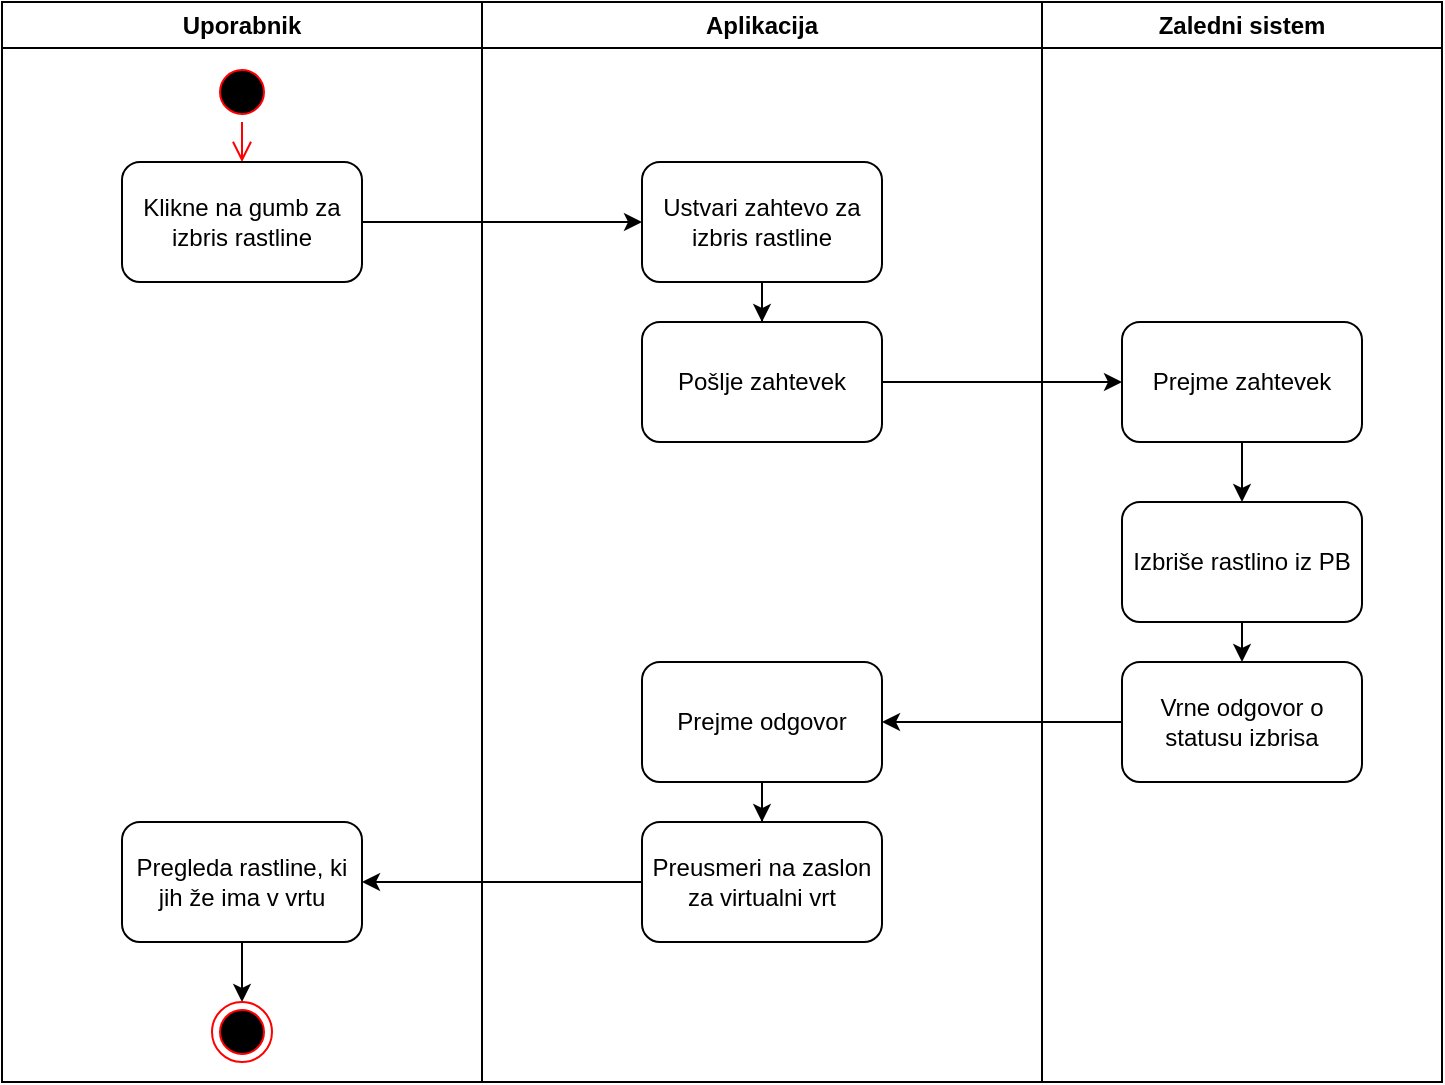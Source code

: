 <mxfile version="21.3.4" type="device">
  <diagram name="Page-1" id="7F8XoeqNzgExtDkTt63r">
    <mxGraphModel dx="2327" dy="830" grid="1" gridSize="10" guides="1" tooltips="1" connect="1" arrows="1" fold="1" page="1" pageScale="1" pageWidth="827" pageHeight="1169" math="0" shadow="0">
      <root>
        <mxCell id="0" />
        <mxCell id="1" parent="0" />
        <mxCell id="zk5iBjnvamg6UPnarVHf-1" value="Uporabnik" style="swimlane;whiteSpace=wrap;html=1;" vertex="1" parent="1">
          <mxGeometry x="-80" y="30" width="240" height="540" as="geometry" />
        </mxCell>
        <mxCell id="zk5iBjnvamg6UPnarVHf-2" value="" style="ellipse;html=1;shape=startState;fillColor=#000000;strokeColor=#ff0000;" vertex="1" parent="zk5iBjnvamg6UPnarVHf-1">
          <mxGeometry x="105" y="30" width="30" height="30" as="geometry" />
        </mxCell>
        <mxCell id="zk5iBjnvamg6UPnarVHf-3" value="" style="edgeStyle=orthogonalEdgeStyle;html=1;verticalAlign=bottom;endArrow=open;endSize=8;strokeColor=#ff0000;rounded=0;entryX=0.5;entryY=0;entryDx=0;entryDy=0;" edge="1" parent="zk5iBjnvamg6UPnarVHf-1" source="zk5iBjnvamg6UPnarVHf-2" target="zk5iBjnvamg6UPnarVHf-4">
          <mxGeometry relative="1" as="geometry">
            <mxPoint x="-25" y="120" as="targetPoint" />
          </mxGeometry>
        </mxCell>
        <mxCell id="zk5iBjnvamg6UPnarVHf-4" value="Klikne na gumb za izbris rastline" style="rounded=1;whiteSpace=wrap;html=1;" vertex="1" parent="zk5iBjnvamg6UPnarVHf-1">
          <mxGeometry x="60" y="80" width="120" height="60" as="geometry" />
        </mxCell>
        <mxCell id="zk5iBjnvamg6UPnarVHf-9" style="edgeStyle=orthogonalEdgeStyle;rounded=0;orthogonalLoop=1;jettySize=auto;html=1;entryX=0.5;entryY=0;entryDx=0;entryDy=0;" edge="1" parent="zk5iBjnvamg6UPnarVHf-1" source="zk5iBjnvamg6UPnarVHf-10" target="zk5iBjnvamg6UPnarVHf-24">
          <mxGeometry relative="1" as="geometry">
            <mxPoint x="150" y="489.93" as="targetPoint" />
            <Array as="points" />
          </mxGeometry>
        </mxCell>
        <mxCell id="zk5iBjnvamg6UPnarVHf-10" value="Pregleda rastline, ki jih že ima v vrtu" style="whiteSpace=wrap;html=1;rounded=1;" vertex="1" parent="zk5iBjnvamg6UPnarVHf-1">
          <mxGeometry x="60" y="410" width="120" height="60" as="geometry" />
        </mxCell>
        <mxCell id="zk5iBjnvamg6UPnarVHf-24" value="" style="ellipse;html=1;shape=endState;fillColor=#000000;strokeColor=#ff0000;" vertex="1" parent="zk5iBjnvamg6UPnarVHf-1">
          <mxGeometry x="105" y="500" width="30" height="30" as="geometry" />
        </mxCell>
        <mxCell id="zk5iBjnvamg6UPnarVHf-41" value="Aplikacija" style="swimlane;whiteSpace=wrap;html=1;" vertex="1" parent="1">
          <mxGeometry x="160" y="30" width="280" height="540" as="geometry" />
        </mxCell>
        <mxCell id="zk5iBjnvamg6UPnarVHf-42" value="Ustvari zahtevo za izbris rastline" style="rounded=1;whiteSpace=wrap;html=1;" vertex="1" parent="zk5iBjnvamg6UPnarVHf-41">
          <mxGeometry x="80" y="80" width="120" height="60" as="geometry" />
        </mxCell>
        <mxCell id="zk5iBjnvamg6UPnarVHf-44" value="" style="edgeStyle=orthogonalEdgeStyle;rounded=0;orthogonalLoop=1;jettySize=auto;html=1;exitX=0.5;exitY=1;exitDx=0;exitDy=0;" edge="1" parent="zk5iBjnvamg6UPnarVHf-41" source="zk5iBjnvamg6UPnarVHf-42" target="zk5iBjnvamg6UPnarVHf-48">
          <mxGeometry relative="1" as="geometry">
            <mxPoint x="180" y="540" as="sourcePoint" />
          </mxGeometry>
        </mxCell>
        <mxCell id="zk5iBjnvamg6UPnarVHf-46" value="" style="edgeStyle=orthogonalEdgeStyle;rounded=0;orthogonalLoop=1;jettySize=auto;html=1;" edge="1" parent="zk5iBjnvamg6UPnarVHf-41" source="zk5iBjnvamg6UPnarVHf-47" target="zk5iBjnvamg6UPnarVHf-49">
          <mxGeometry relative="1" as="geometry" />
        </mxCell>
        <mxCell id="zk5iBjnvamg6UPnarVHf-47" value="Prejme odgovor" style="whiteSpace=wrap;html=1;rounded=1;" vertex="1" parent="zk5iBjnvamg6UPnarVHf-41">
          <mxGeometry x="80" y="330" width="120" height="60" as="geometry" />
        </mxCell>
        <mxCell id="zk5iBjnvamg6UPnarVHf-48" value="Pošlje zahtevek" style="rounded=1;whiteSpace=wrap;html=1;" vertex="1" parent="zk5iBjnvamg6UPnarVHf-41">
          <mxGeometry x="80" y="160" width="120" height="60" as="geometry" />
        </mxCell>
        <mxCell id="zk5iBjnvamg6UPnarVHf-49" value="Preusmeri na zaslon za virtualni vrt" style="whiteSpace=wrap;html=1;rounded=1;" vertex="1" parent="zk5iBjnvamg6UPnarVHf-41">
          <mxGeometry x="80" y="410" width="120" height="60" as="geometry" />
        </mxCell>
        <mxCell id="zk5iBjnvamg6UPnarVHf-50" value="Zaledni sistem" style="swimlane;whiteSpace=wrap;html=1;startSize=23;" vertex="1" parent="1">
          <mxGeometry x="440" y="30" width="200" height="540" as="geometry" />
        </mxCell>
        <mxCell id="zk5iBjnvamg6UPnarVHf-51" value="" style="edgeStyle=orthogonalEdgeStyle;rounded=0;orthogonalLoop=1;jettySize=auto;html=1;" edge="1" parent="zk5iBjnvamg6UPnarVHf-50" source="zk5iBjnvamg6UPnarVHf-52" target="zk5iBjnvamg6UPnarVHf-53">
          <mxGeometry relative="1" as="geometry" />
        </mxCell>
        <mxCell id="zk5iBjnvamg6UPnarVHf-52" value="Prejme zahtevek" style="whiteSpace=wrap;html=1;rounded=1;" vertex="1" parent="zk5iBjnvamg6UPnarVHf-50">
          <mxGeometry x="40" y="160" width="120" height="60" as="geometry" />
        </mxCell>
        <mxCell id="zk5iBjnvamg6UPnarVHf-53" value="Izbriše rastlino iz PB" style="whiteSpace=wrap;html=1;rounded=1;" vertex="1" parent="zk5iBjnvamg6UPnarVHf-50">
          <mxGeometry x="40" y="250" width="120" height="60" as="geometry" />
        </mxCell>
        <mxCell id="zk5iBjnvamg6UPnarVHf-54" value="" style="edgeStyle=orthogonalEdgeStyle;rounded=0;orthogonalLoop=1;jettySize=auto;html=1;exitX=0.5;exitY=1;exitDx=0;exitDy=0;entryX=0.5;entryY=0;entryDx=0;entryDy=0;" edge="1" parent="zk5iBjnvamg6UPnarVHf-50" source="zk5iBjnvamg6UPnarVHf-53" target="zk5iBjnvamg6UPnarVHf-55">
          <mxGeometry relative="1" as="geometry">
            <mxPoint x="100" y="860" as="targetPoint" />
          </mxGeometry>
        </mxCell>
        <mxCell id="zk5iBjnvamg6UPnarVHf-55" value="Vrne odgovor o statusu izbrisa" style="whiteSpace=wrap;html=1;rounded=1;" vertex="1" parent="zk5iBjnvamg6UPnarVHf-50">
          <mxGeometry x="40" y="330" width="120" height="60" as="geometry" />
        </mxCell>
        <mxCell id="zk5iBjnvamg6UPnarVHf-56" value="" style="endArrow=classic;html=1;rounded=0;exitX=1;exitY=0.5;exitDx=0;exitDy=0;entryX=0;entryY=0.5;entryDx=0;entryDy=0;" edge="1" parent="1" source="zk5iBjnvamg6UPnarVHf-4" target="zk5iBjnvamg6UPnarVHf-42">
          <mxGeometry width="50" height="50" relative="1" as="geometry">
            <mxPoint x="60" y="320" as="sourcePoint" />
            <mxPoint x="110" y="270" as="targetPoint" />
          </mxGeometry>
        </mxCell>
        <mxCell id="zk5iBjnvamg6UPnarVHf-58" value="" style="edgeStyle=orthogonalEdgeStyle;rounded=0;orthogonalLoop=1;jettySize=auto;html=1;" edge="1" parent="1" source="zk5iBjnvamg6UPnarVHf-48" target="zk5iBjnvamg6UPnarVHf-52">
          <mxGeometry relative="1" as="geometry" />
        </mxCell>
        <mxCell id="zk5iBjnvamg6UPnarVHf-62" style="edgeStyle=orthogonalEdgeStyle;rounded=0;orthogonalLoop=1;jettySize=auto;html=1;entryX=1;entryY=0.5;entryDx=0;entryDy=0;" edge="1" parent="1" source="zk5iBjnvamg6UPnarVHf-55" target="zk5iBjnvamg6UPnarVHf-47">
          <mxGeometry relative="1" as="geometry" />
        </mxCell>
        <mxCell id="zk5iBjnvamg6UPnarVHf-63" value="" style="edgeStyle=orthogonalEdgeStyle;rounded=0;orthogonalLoop=1;jettySize=auto;html=1;exitX=0;exitY=0.5;exitDx=0;exitDy=0;entryX=1;entryY=0.5;entryDx=0;entryDy=0;" edge="1" parent="1" source="zk5iBjnvamg6UPnarVHf-49" target="zk5iBjnvamg6UPnarVHf-10">
          <mxGeometry relative="1" as="geometry">
            <Array as="points" />
          </mxGeometry>
        </mxCell>
      </root>
    </mxGraphModel>
  </diagram>
</mxfile>
